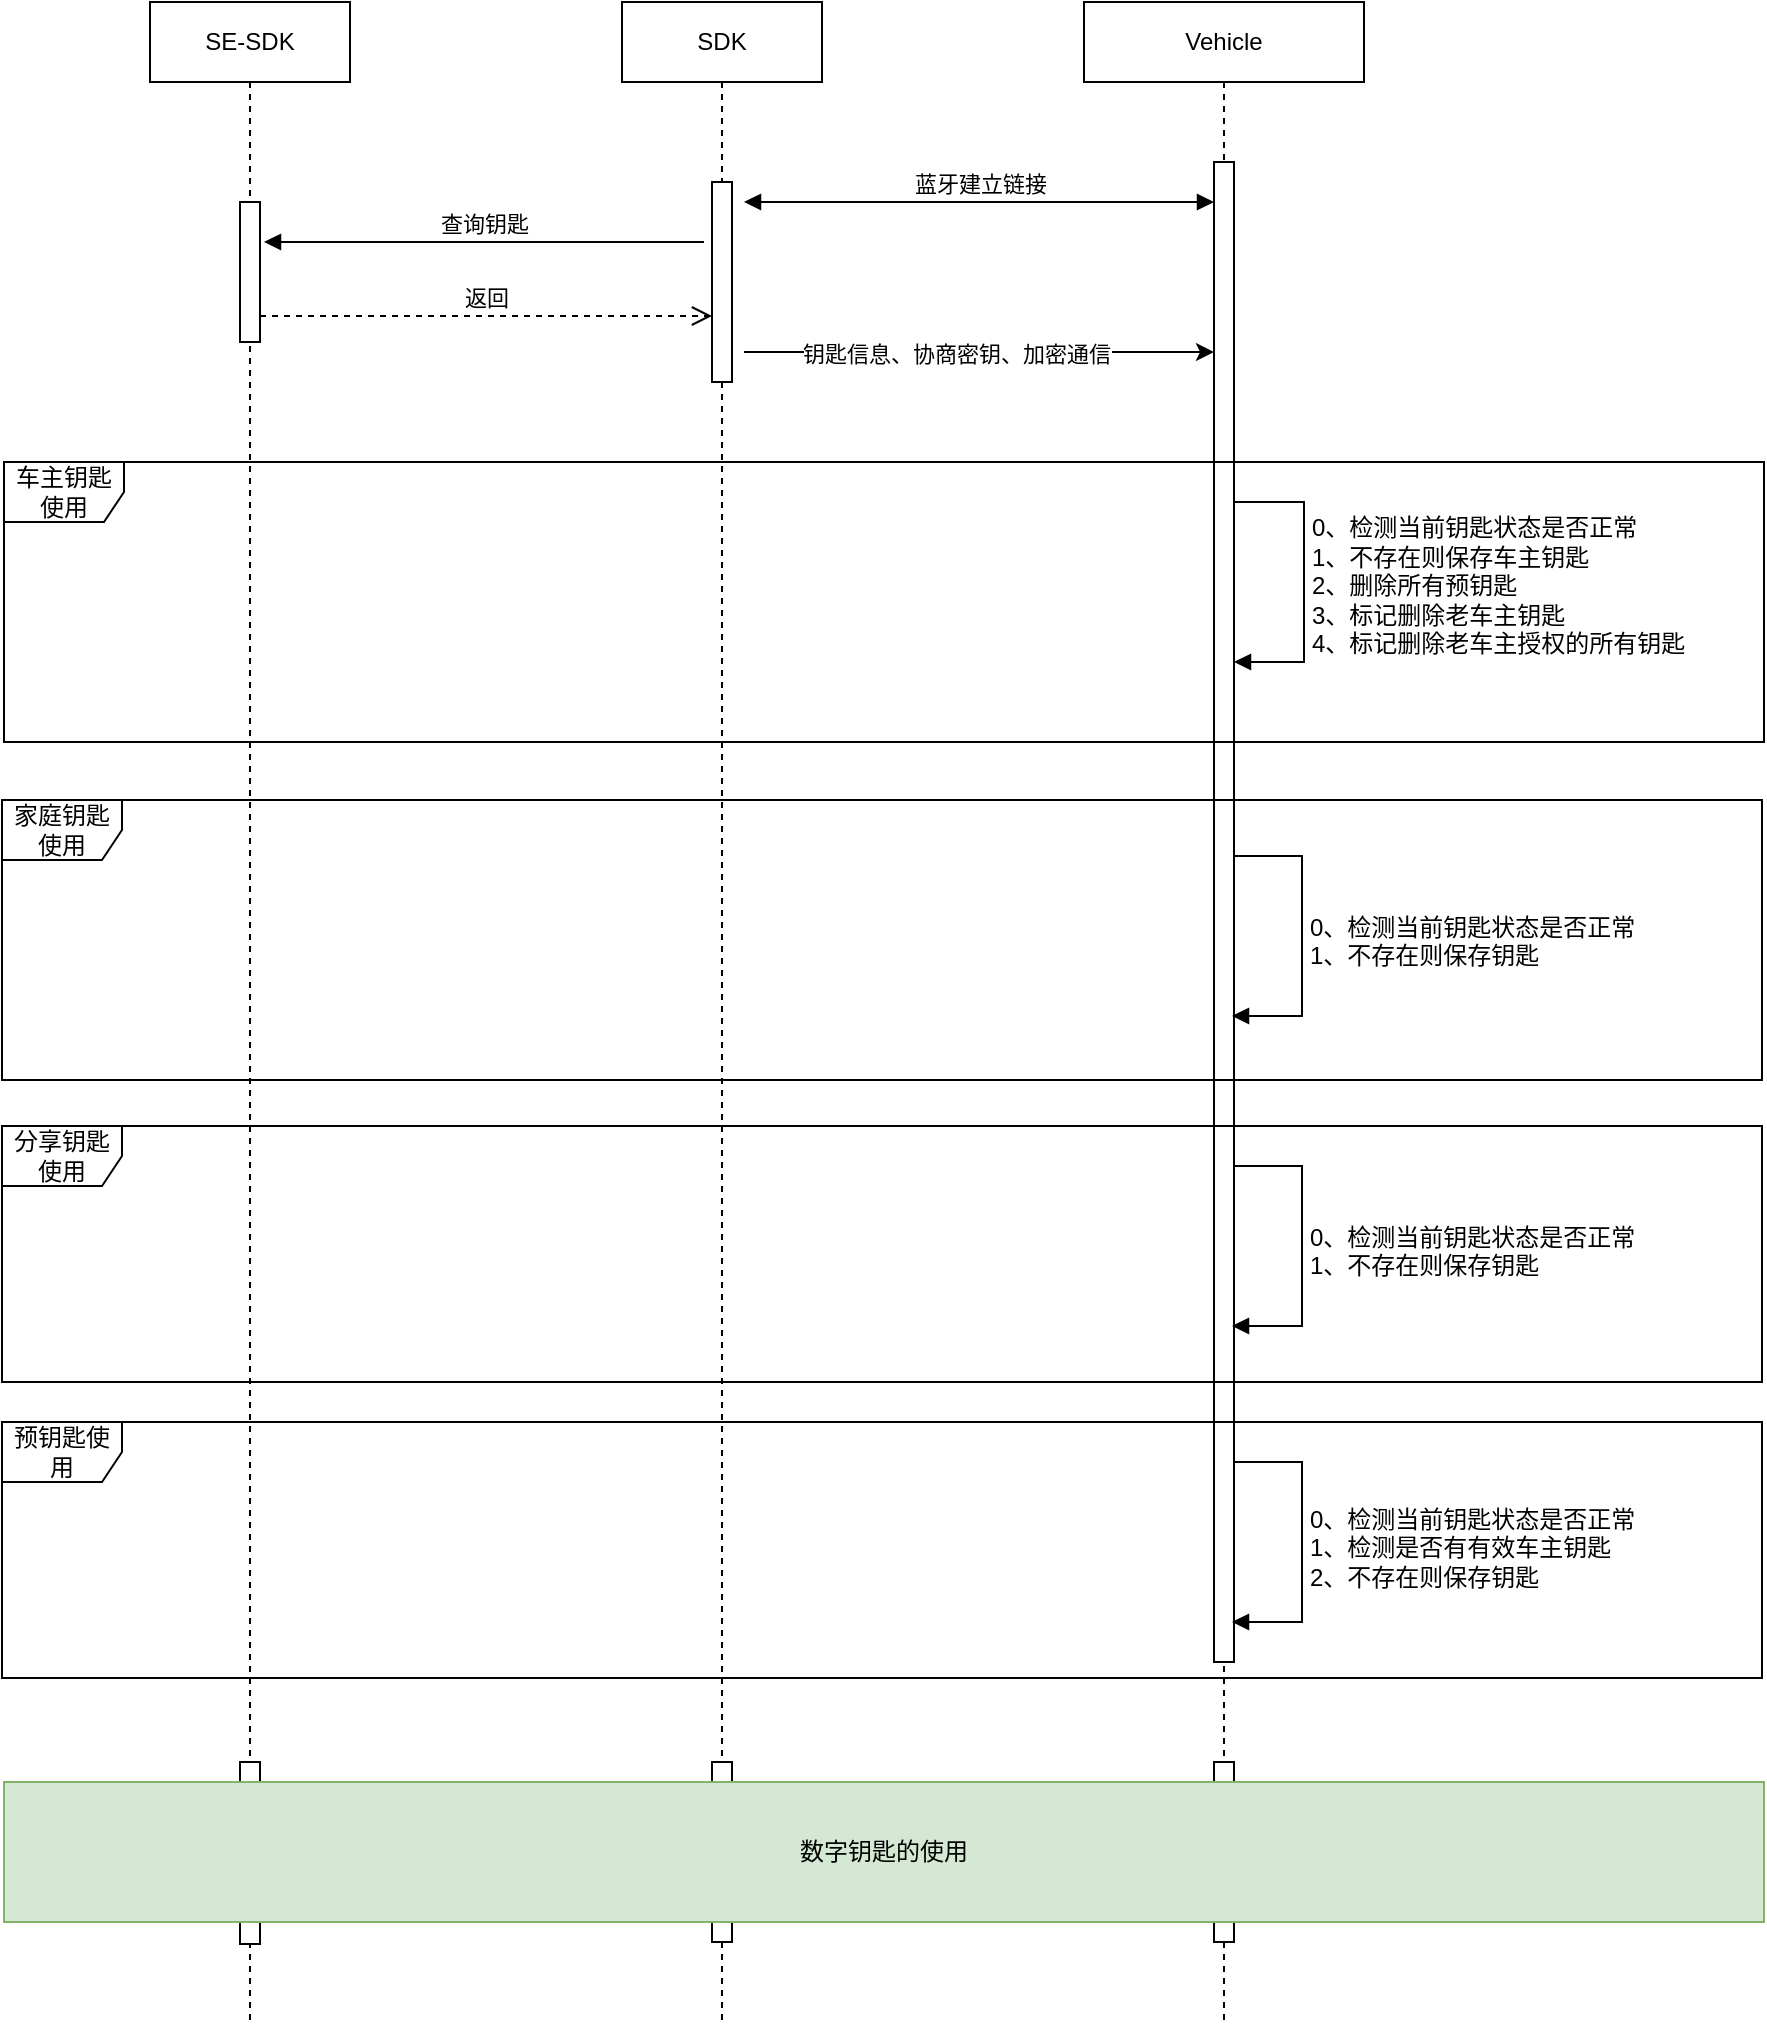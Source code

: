 <mxfile version="24.7.7">
  <diagram name="第 1 页" id="_nHWqw8DSrg4-VWIpb82">
    <mxGraphModel dx="1709" dy="927" grid="1" gridSize="10" guides="1" tooltips="1" connect="1" arrows="1" fold="1" page="1" pageScale="1" pageWidth="827" pageHeight="1169" math="0" shadow="0">
      <root>
        <mxCell id="0" />
        <mxCell id="1" parent="0" />
        <mxCell id="gpkOcdaulj_0mZSpDFni-1" value="SE-SDK" style="shape=umlLifeline;perimeter=lifelinePerimeter;whiteSpace=wrap;html=1;container=0;dropTarget=0;collapsible=0;recursiveResize=0;outlineConnect=0;portConstraint=eastwest;newEdgeStyle={&quot;edgeStyle&quot;:&quot;elbowEdgeStyle&quot;,&quot;elbow&quot;:&quot;vertical&quot;,&quot;curved&quot;:0,&quot;rounded&quot;:0};" vertex="1" parent="1">
          <mxGeometry x="323" y="90" width="100" height="1010" as="geometry" />
        </mxCell>
        <mxCell id="gpkOcdaulj_0mZSpDFni-2" value="" style="html=1;points=[];perimeter=orthogonalPerimeter;outlineConnect=0;targetShapes=umlLifeline;portConstraint=eastwest;newEdgeStyle={&quot;edgeStyle&quot;:&quot;elbowEdgeStyle&quot;,&quot;elbow&quot;:&quot;vertical&quot;,&quot;curved&quot;:0,&quot;rounded&quot;:0};" vertex="1" parent="gpkOcdaulj_0mZSpDFni-1">
          <mxGeometry x="45" y="100" width="10" height="70" as="geometry" />
        </mxCell>
        <mxCell id="gpkOcdaulj_0mZSpDFni-40" value="" style="html=1;points=[];perimeter=orthogonalPerimeter;outlineConnect=0;targetShapes=umlLifeline;portConstraint=eastwest;newEdgeStyle={&quot;edgeStyle&quot;:&quot;elbowEdgeStyle&quot;,&quot;elbow&quot;:&quot;vertical&quot;,&quot;curved&quot;:0,&quot;rounded&quot;:0};" vertex="1" parent="gpkOcdaulj_0mZSpDFni-1">
          <mxGeometry x="45" y="880" width="10" height="91" as="geometry" />
        </mxCell>
        <mxCell id="gpkOcdaulj_0mZSpDFni-3" value="SDK" style="shape=umlLifeline;perimeter=lifelinePerimeter;whiteSpace=wrap;html=1;container=0;dropTarget=0;collapsible=0;recursiveResize=0;outlineConnect=0;portConstraint=eastwest;newEdgeStyle={&quot;edgeStyle&quot;:&quot;elbowEdgeStyle&quot;,&quot;elbow&quot;:&quot;vertical&quot;,&quot;curved&quot;:0,&quot;rounded&quot;:0};" vertex="1" parent="1">
          <mxGeometry x="559" y="90" width="100" height="1010" as="geometry" />
        </mxCell>
        <mxCell id="gpkOcdaulj_0mZSpDFni-4" value="" style="html=1;points=[];perimeter=orthogonalPerimeter;outlineConnect=0;targetShapes=umlLifeline;portConstraint=eastwest;newEdgeStyle={&quot;edgeStyle&quot;:&quot;elbowEdgeStyle&quot;,&quot;elbow&quot;:&quot;vertical&quot;,&quot;curved&quot;:0,&quot;rounded&quot;:0};" vertex="1" parent="gpkOcdaulj_0mZSpDFni-3">
          <mxGeometry x="45" y="90" width="10" height="100" as="geometry" />
        </mxCell>
        <mxCell id="gpkOcdaulj_0mZSpDFni-41" value="" style="html=1;points=[];perimeter=orthogonalPerimeter;outlineConnect=0;targetShapes=umlLifeline;portConstraint=eastwest;newEdgeStyle={&quot;edgeStyle&quot;:&quot;elbowEdgeStyle&quot;,&quot;elbow&quot;:&quot;vertical&quot;,&quot;curved&quot;:0,&quot;rounded&quot;:0};" vertex="1" parent="gpkOcdaulj_0mZSpDFni-3">
          <mxGeometry x="45" y="880" width="10" height="90" as="geometry" />
        </mxCell>
        <mxCell id="gpkOcdaulj_0mZSpDFni-5" value="蓝牙建立链接" style="html=1;verticalAlign=bottom;endArrow=block;edgeStyle=elbowEdgeStyle;elbow=vertical;curved=0;rounded=0;startArrow=block;startFill=1;" edge="1" parent="1" source="gpkOcdaulj_0mZSpDFni-28">
          <mxGeometry relative="1" as="geometry">
            <mxPoint x="795" y="190" as="sourcePoint" />
            <Array as="points" />
            <mxPoint x="620" y="190" as="targetPoint" />
          </mxGeometry>
        </mxCell>
        <mxCell id="gpkOcdaulj_0mZSpDFni-12" value="Vehicle" style="shape=umlLifeline;perimeter=lifelinePerimeter;whiteSpace=wrap;html=1;container=0;dropTarget=0;collapsible=0;recursiveResize=0;outlineConnect=0;portConstraint=eastwest;newEdgeStyle={&quot;edgeStyle&quot;:&quot;elbowEdgeStyle&quot;,&quot;elbow&quot;:&quot;vertical&quot;,&quot;curved&quot;:0,&quot;rounded&quot;:0};" vertex="1" parent="1">
          <mxGeometry x="790" y="90" width="140" height="1010" as="geometry" />
        </mxCell>
        <mxCell id="gpkOcdaulj_0mZSpDFni-45" value="" style="html=1;points=[];perimeter=orthogonalPerimeter;outlineConnect=0;targetShapes=umlLifeline;portConstraint=eastwest;newEdgeStyle={&quot;edgeStyle&quot;:&quot;elbowEdgeStyle&quot;,&quot;elbow&quot;:&quot;vertical&quot;,&quot;curved&quot;:0,&quot;rounded&quot;:0};" vertex="1" parent="gpkOcdaulj_0mZSpDFni-12">
          <mxGeometry x="65" y="880" width="10" height="90" as="geometry" />
        </mxCell>
        <mxCell id="gpkOcdaulj_0mZSpDFni-22" value="" style="endArrow=classic;html=1;rounded=0;" edge="1" parent="1">
          <mxGeometry width="50" height="50" relative="1" as="geometry">
            <mxPoint x="620" y="265" as="sourcePoint" />
            <mxPoint x="855" y="265" as="targetPoint" />
          </mxGeometry>
        </mxCell>
        <mxCell id="gpkOcdaulj_0mZSpDFni-37" value="钥匙信息、协商密钥、加密通信" style="edgeLabel;html=1;align=center;verticalAlign=middle;resizable=0;points=[];" vertex="1" connectable="0" parent="gpkOcdaulj_0mZSpDFni-22">
          <mxGeometry x="-0.101" y="-1" relative="1" as="geometry">
            <mxPoint as="offset" />
          </mxGeometry>
        </mxCell>
        <mxCell id="gpkOcdaulj_0mZSpDFni-24" value="&lt;div&gt;0、检测当前钥匙状态是否正常&lt;/div&gt;&lt;div&gt;1、不存在则保存车主钥匙&lt;/div&gt;2、删除所有预钥匙&lt;div&gt;3、标记删除老车主钥匙&lt;/div&gt;&lt;div&gt;4、标记删除老车主授权的所有钥匙&lt;br&gt;&lt;div&gt;&lt;br&gt;&lt;/div&gt;&lt;/div&gt;" style="html=1;align=left;spacingLeft=2;endArrow=block;rounded=0;edgeStyle=orthogonalEdgeStyle;curved=0;rounded=0;fontFamily=Helvetica;fontSize=12;fontColor=default;" edge="1" parent="1" source="gpkOcdaulj_0mZSpDFni-28" target="gpkOcdaulj_0mZSpDFni-28">
          <mxGeometry x="0.118" relative="1" as="geometry">
            <mxPoint x="865" y="360" as="sourcePoint" />
            <Array as="points">
              <mxPoint x="900" y="340" />
              <mxPoint x="900" y="420" />
            </Array>
            <mxPoint x="865" y="390" as="targetPoint" />
            <mxPoint as="offset" />
          </mxGeometry>
        </mxCell>
        <mxCell id="gpkOcdaulj_0mZSpDFni-27" value="返回" style="html=1;verticalAlign=bottom;endArrow=open;dashed=1;endSize=8;edgeStyle=elbowEdgeStyle;elbow=vertical;curved=0;rounded=0;" edge="1" parent="1">
          <mxGeometry relative="1" as="geometry">
            <mxPoint x="604" y="247" as="targetPoint" />
            <Array as="points" />
            <mxPoint x="378" y="247" as="sourcePoint" />
          </mxGeometry>
        </mxCell>
        <mxCell id="gpkOcdaulj_0mZSpDFni-28" value="" style="html=1;points=[];perimeter=orthogonalPerimeter;outlineConnect=0;targetShapes=umlLifeline;portConstraint=eastwest;newEdgeStyle={&quot;edgeStyle&quot;:&quot;elbowEdgeStyle&quot;,&quot;elbow&quot;:&quot;vertical&quot;,&quot;curved&quot;:0,&quot;rounded&quot;:0};" vertex="1" parent="1">
          <mxGeometry x="855" y="170" width="10" height="750" as="geometry" />
        </mxCell>
        <mxCell id="gpkOcdaulj_0mZSpDFni-29" value="查询钥匙" style="html=1;verticalAlign=bottom;endArrow=block;edgeStyle=elbowEdgeStyle;elbow=vertical;curved=0;rounded=0;startArrow=none;startFill=0;" edge="1" parent="1">
          <mxGeometry relative="1" as="geometry">
            <mxPoint x="600" y="210" as="sourcePoint" />
            <Array as="points" />
            <mxPoint x="380" y="210" as="targetPoint" />
          </mxGeometry>
        </mxCell>
        <mxCell id="gpkOcdaulj_0mZSpDFni-18" value="车主钥匙使用" style="shape=umlFrame;whiteSpace=wrap;html=1;pointerEvents=0;sketch=0;strokeColor=default;align=center;verticalAlign=middle;fontFamily=Helvetica;fontSize=12;fontColor=default;fillColor=default;" vertex="1" parent="1">
          <mxGeometry x="250" y="320" width="880" height="140" as="geometry" />
        </mxCell>
        <mxCell id="gpkOcdaulj_0mZSpDFni-33" value="&lt;div&gt;0、检测当前钥匙状态是否正常&lt;/div&gt;&lt;div&gt;1、不存在则保存钥匙&lt;/div&gt;&lt;div&gt;&lt;div&gt;&lt;br&gt;&lt;/div&gt;&lt;/div&gt;" style="html=1;align=left;spacingLeft=2;endArrow=block;rounded=0;edgeStyle=orthogonalEdgeStyle;curved=0;rounded=0;fontFamily=Helvetica;fontSize=12;fontColor=default;" edge="1" parent="1" source="gpkOcdaulj_0mZSpDFni-28">
          <mxGeometry x="0.118" relative="1" as="geometry">
            <mxPoint x="864" y="537" as="sourcePoint" />
            <Array as="points">
              <mxPoint x="899" y="517" />
              <mxPoint x="899" y="597" />
            </Array>
            <mxPoint x="864" y="597" as="targetPoint" />
            <mxPoint as="offset" />
          </mxGeometry>
        </mxCell>
        <mxCell id="gpkOcdaulj_0mZSpDFni-34" value="家庭钥匙使用" style="shape=umlFrame;whiteSpace=wrap;html=1;pointerEvents=0;sketch=0;strokeColor=default;align=center;verticalAlign=middle;fontFamily=Helvetica;fontSize=12;fontColor=default;fillColor=default;" vertex="1" parent="1">
          <mxGeometry x="249" y="489" width="880" height="140" as="geometry" />
        </mxCell>
        <mxCell id="gpkOcdaulj_0mZSpDFni-35" value="&lt;div&gt;0、检测当前钥匙状态是否正常&lt;/div&gt;&lt;div&gt;1、不存在则保存钥匙&lt;/div&gt;&lt;div&gt;&lt;div&gt;&lt;br&gt;&lt;/div&gt;&lt;/div&gt;" style="html=1;align=left;spacingLeft=2;endArrow=block;rounded=0;edgeStyle=orthogonalEdgeStyle;curved=0;rounded=0;fontFamily=Helvetica;fontSize=12;fontColor=default;" edge="1" parent="1">
          <mxGeometry x="0.118" relative="1" as="geometry">
            <mxPoint x="865" y="672" as="sourcePoint" />
            <Array as="points">
              <mxPoint x="899" y="672" />
              <mxPoint x="899" y="752" />
            </Array>
            <mxPoint x="864" y="752" as="targetPoint" />
            <mxPoint as="offset" />
          </mxGeometry>
        </mxCell>
        <mxCell id="gpkOcdaulj_0mZSpDFni-36" value="分享钥匙使用" style="shape=umlFrame;whiteSpace=wrap;html=1;pointerEvents=0;sketch=0;strokeColor=default;align=center;verticalAlign=middle;fontFamily=Helvetica;fontSize=12;fontColor=default;fillColor=default;" vertex="1" parent="1">
          <mxGeometry x="249" y="652" width="880" height="128" as="geometry" />
        </mxCell>
        <mxCell id="gpkOcdaulj_0mZSpDFni-38" value="&lt;div&gt;0、检测当前钥匙状态是否正常&lt;/div&gt;&lt;div&gt;1、检测是否有有效车主钥匙&lt;/div&gt;&lt;div&gt;2、不存在则保存钥匙&lt;/div&gt;&lt;div&gt;&lt;div&gt;&lt;br&gt;&lt;/div&gt;&lt;/div&gt;" style="html=1;align=left;spacingLeft=2;endArrow=block;rounded=0;edgeStyle=orthogonalEdgeStyle;curved=0;rounded=0;fontFamily=Helvetica;fontSize=12;fontColor=default;" edge="1" parent="1">
          <mxGeometry x="0.118" relative="1" as="geometry">
            <mxPoint x="865" y="820" as="sourcePoint" />
            <Array as="points">
              <mxPoint x="899" y="820" />
              <mxPoint x="899" y="900" />
            </Array>
            <mxPoint x="864" y="900" as="targetPoint" />
            <mxPoint as="offset" />
          </mxGeometry>
        </mxCell>
        <mxCell id="gpkOcdaulj_0mZSpDFni-39" value="预钥匙使用" style="shape=umlFrame;whiteSpace=wrap;html=1;pointerEvents=0;sketch=0;strokeColor=default;align=center;verticalAlign=middle;fontFamily=Helvetica;fontSize=12;fontColor=default;fillColor=default;" vertex="1" parent="1">
          <mxGeometry x="249" y="800" width="880" height="128" as="geometry" />
        </mxCell>
        <mxCell id="gpkOcdaulj_0mZSpDFni-49" value="数字钥匙的使用" style="html=1;whiteSpace=wrap;fillColor=#d5e8d4;strokeColor=#82b366;" vertex="1" parent="1">
          <mxGeometry x="250" y="980" width="880" height="70" as="geometry" />
        </mxCell>
      </root>
    </mxGraphModel>
  </diagram>
</mxfile>
